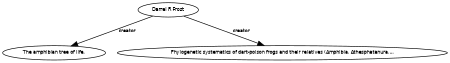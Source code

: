 digraph G {
size="3,3";
node [fontsize=7, fontname="Helvetica"];
edge [fontsize=7, fontname="Helvetica"];
node0 [label="Darrel R Frost", width=0.27433100247,height=0.27433100247];
node1 [label="The amphibian tree of life.", width=0.27433100247,height=0.27433100247];
node2 [label="Phylogenetic systematics of dart-poison frogs and their relatives (Amphibia, Athesphatanura,...", width=0.27433100247,height=0.27433100247];
node0 -> node1 [label="creator"];
node0 -> node2 [label="creator"];
}

